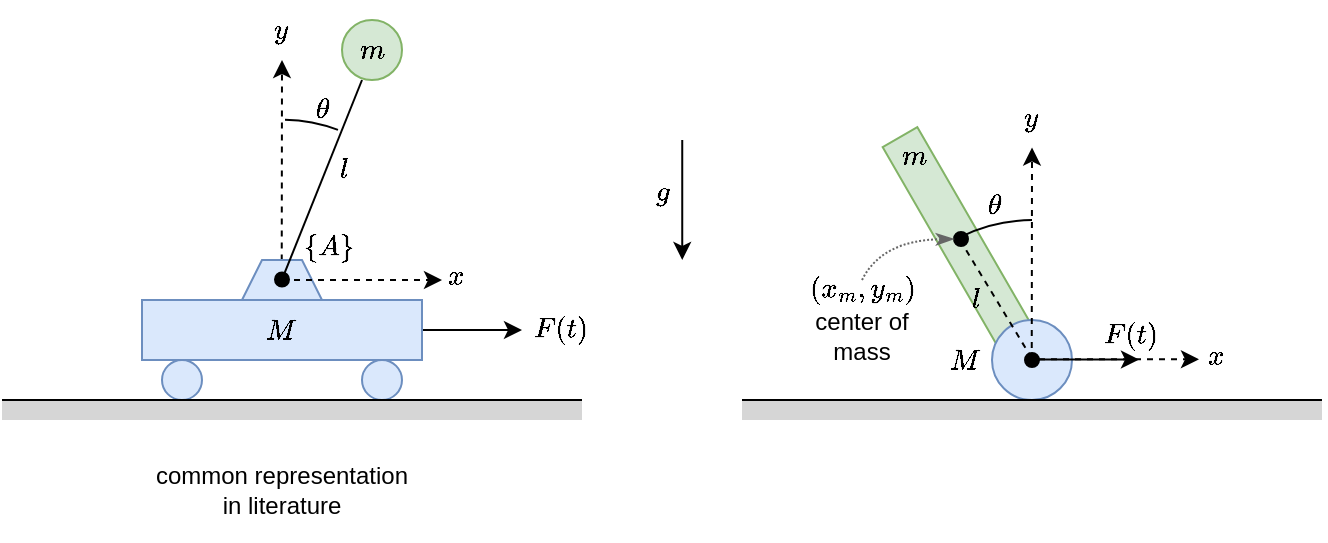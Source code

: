 <mxfile version="23.0.2" type="device">
  <diagram name="Page-1" id="zvhD-xHsuny9F1nKMRhX">
    <mxGraphModel dx="999" dy="687" grid="1" gridSize="10" guides="1" tooltips="1" connect="1" arrows="1" fold="1" page="1" pageScale="1" pageWidth="3300" pageHeight="2339" math="1" shadow="0">
      <root>
        <mxCell id="0" />
        <mxCell id="1" parent="0" />
        <mxCell id="y6lYEks_TAMUFrA0rhZs-35" value="\(\theta\)" style="text;html=1;strokeColor=none;fillColor=none;align=center;verticalAlign=middle;whiteSpace=wrap;rounded=0;" parent="1" vertex="1">
          <mxGeometry x="310" y="110" width="60" height="30" as="geometry" />
        </mxCell>
        <mxCell id="y6lYEks_TAMUFrA0rhZs-43" value="" style="rounded=0;whiteSpace=wrap;html=1;rotation=-30;fillColor=#d5e8d4;strokeColor=#82b366;" parent="1" vertex="1">
          <mxGeometry x="651.5" y="129.87" width="20" height="130" as="geometry" />
        </mxCell>
        <mxCell id="y6lYEks_TAMUFrA0rhZs-8" style="rounded=0;orthogonalLoop=1;jettySize=auto;html=1;exitX=1;exitY=0.5;exitDx=0;exitDy=0;" parent="1" source="y6lYEks_TAMUFrA0rhZs-2" edge="1">
          <mxGeometry relative="1" as="geometry">
            <mxPoint x="440" y="235" as="targetPoint" />
          </mxGeometry>
        </mxCell>
        <mxCell id="y6lYEks_TAMUFrA0rhZs-2" value="" style="rounded=0;whiteSpace=wrap;html=1;fillColor=#dae8fc;strokeColor=#6c8ebf;" parent="1" vertex="1">
          <mxGeometry x="250" y="220" width="140" height="30" as="geometry" />
        </mxCell>
        <mxCell id="y6lYEks_TAMUFrA0rhZs-3" value="" style="ellipse;whiteSpace=wrap;html=1;aspect=fixed;fillColor=#dae8fc;strokeColor=#6c8ebf;" parent="1" vertex="1">
          <mxGeometry x="260" y="250" width="20" height="20" as="geometry" />
        </mxCell>
        <mxCell id="y6lYEks_TAMUFrA0rhZs-4" value="" style="ellipse;whiteSpace=wrap;html=1;aspect=fixed;fillColor=#dae8fc;strokeColor=#6c8ebf;" parent="1" vertex="1">
          <mxGeometry x="360" y="250" width="20" height="20" as="geometry" />
        </mxCell>
        <mxCell id="y6lYEks_TAMUFrA0rhZs-5" value="\(M\)" style="text;html=1;strokeColor=none;fillColor=none;align=center;verticalAlign=middle;whiteSpace=wrap;rounded=0;" parent="1" vertex="1">
          <mxGeometry x="290" y="220" width="60" height="30" as="geometry" />
        </mxCell>
        <mxCell id="y6lYEks_TAMUFrA0rhZs-9" value="\(F(t)\)" style="text;html=1;strokeColor=none;fillColor=none;align=center;verticalAlign=middle;whiteSpace=wrap;rounded=0;" parent="1" vertex="1">
          <mxGeometry x="430" y="220" width="60" height="30" as="geometry" />
        </mxCell>
        <mxCell id="y6lYEks_TAMUFrA0rhZs-12" value="\(m\)" style="ellipse;whiteSpace=wrap;html=1;aspect=fixed;fillColor=#d5e8d4;strokeColor=#82b366;" parent="1" vertex="1">
          <mxGeometry x="350" y="80" width="30" height="30" as="geometry" />
        </mxCell>
        <mxCell id="y6lYEks_TAMUFrA0rhZs-13" value="" style="endArrow=classic;html=1;rounded=0;exitX=0.5;exitY=0;exitDx=0;exitDy=0;dashed=1;endFill=1;strokeWidth=1;" parent="1" edge="1">
          <mxGeometry width="50" height="50" relative="1" as="geometry">
            <mxPoint x="319.86" y="206.25" as="sourcePoint" />
            <mxPoint x="320" y="100" as="targetPoint" />
          </mxGeometry>
        </mxCell>
        <mxCell id="y6lYEks_TAMUFrA0rhZs-14" value="\(y\)" style="text;html=1;strokeColor=none;fillColor=none;align=center;verticalAlign=middle;whiteSpace=wrap;rounded=0;" parent="1" vertex="1">
          <mxGeometry x="289.99" y="70" width="60" height="30" as="geometry" />
        </mxCell>
        <mxCell id="y6lYEks_TAMUFrA0rhZs-23" value="\(l\)" style="text;html=1;strokeColor=none;fillColor=none;align=center;verticalAlign=middle;whiteSpace=wrap;rounded=0;" parent="1" vertex="1">
          <mxGeometry x="320.5" y="140" width="60" height="30" as="geometry" />
        </mxCell>
        <mxCell id="y6lYEks_TAMUFrA0rhZs-29" value="" style="shape=trapezoid;perimeter=trapezoidPerimeter;whiteSpace=wrap;html=1;fixedSize=1;size=10;fillColor=#dae8fc;strokeColor=#6c8ebf;" parent="1" vertex="1">
          <mxGeometry x="300" y="200" width="40" height="20" as="geometry" />
        </mxCell>
        <mxCell id="y6lYEks_TAMUFrA0rhZs-30" value="" style="ellipse;whiteSpace=wrap;html=1;aspect=fixed;" parent="1" vertex="1">
          <mxGeometry x="316.5" y="206.25" width="7" height="7" as="geometry" />
        </mxCell>
        <mxCell id="y6lYEks_TAMUFrA0rhZs-25" value="\(\{A\}\)" style="text;html=1;align=center;verticalAlign=middle;resizable=0;points=[];autosize=1;strokeColor=none;fillColor=none;" parent="1" vertex="1">
          <mxGeometry x="313" y="179" width="60" height="30" as="geometry" />
        </mxCell>
        <mxCell id="y6lYEks_TAMUFrA0rhZs-11" value="" style="endArrow=none;html=1;rounded=0;startArrow=oval;startFill=1;" parent="1" edge="1">
          <mxGeometry width="50" height="50" relative="1" as="geometry">
            <mxPoint x="320" y="209.75" as="sourcePoint" />
            <mxPoint x="360" y="110" as="targetPoint" />
          </mxGeometry>
        </mxCell>
        <mxCell id="y6lYEks_TAMUFrA0rhZs-34" value="" style="verticalLabelPosition=bottom;verticalAlign=top;html=1;shape=mxgraph.basic.arc;startAngle=0.003;endAngle=0.057;perimeterSpacing=0;" parent="1" vertex="1">
          <mxGeometry x="240.12" y="129.87" width="159.75" height="159.75" as="geometry" />
        </mxCell>
        <mxCell id="y6lYEks_TAMUFrA0rhZs-38" value="" style="endArrow=classic;html=1;rounded=0;" parent="1" edge="1">
          <mxGeometry width="50" height="50" relative="1" as="geometry">
            <mxPoint x="520.12" y="140" as="sourcePoint" />
            <mxPoint x="520.12" y="200" as="targetPoint" />
          </mxGeometry>
        </mxCell>
        <mxCell id="y6lYEks_TAMUFrA0rhZs-39" value="\(g\)" style="text;html=1;strokeColor=none;fillColor=none;align=center;verticalAlign=middle;whiteSpace=wrap;rounded=0;" parent="1" vertex="1">
          <mxGeometry x="480" y="150.87" width="60" height="30" as="geometry" />
        </mxCell>
        <mxCell id="y6lYEks_TAMUFrA0rhZs-41" value="common representation in literature" style="text;html=1;strokeColor=none;fillColor=none;align=center;verticalAlign=middle;whiteSpace=wrap;rounded=0;" parent="1" vertex="1">
          <mxGeometry x="250" y="300" width="140" height="30" as="geometry" />
        </mxCell>
        <mxCell id="y6lYEks_TAMUFrA0rhZs-42" value="" style="ellipse;whiteSpace=wrap;html=1;aspect=fixed;fillColor=#dae8fc;strokeColor=#6c8ebf;" parent="1" vertex="1">
          <mxGeometry x="675" y="230" width="40" height="40" as="geometry" />
        </mxCell>
        <mxCell id="y6lYEks_TAMUFrA0rhZs-44" value="" style="ellipse;whiteSpace=wrap;html=1;aspect=fixed;fillColor=#000000;" parent="1" vertex="1">
          <mxGeometry x="691.5" y="246.5" width="7" height="7" as="geometry" />
        </mxCell>
        <mxCell id="y6lYEks_TAMUFrA0rhZs-47" value="" style="endArrow=classic;html=1;rounded=0;exitX=0.5;exitY=0;exitDx=0;exitDy=0;dashed=1;endFill=1;strokeWidth=1;" parent="1" edge="1">
          <mxGeometry width="50" height="50" relative="1" as="geometry">
            <mxPoint x="694.87" y="250" as="sourcePoint" />
            <mxPoint x="695.01" y="143.75" as="targetPoint" />
          </mxGeometry>
        </mxCell>
        <mxCell id="y6lYEks_TAMUFrA0rhZs-48" value="\(y\)" style="text;html=1;strokeColor=none;fillColor=none;align=center;verticalAlign=middle;whiteSpace=wrap;rounded=0;" parent="1" vertex="1">
          <mxGeometry x="665" y="113.75" width="60" height="30" as="geometry" />
        </mxCell>
        <mxCell id="y6lYEks_TAMUFrA0rhZs-49" value="\(M\)" style="text;html=1;strokeColor=none;fillColor=none;align=center;verticalAlign=middle;whiteSpace=wrap;rounded=0;" parent="1" vertex="1">
          <mxGeometry x="631.5" y="235" width="60" height="30" as="geometry" />
        </mxCell>
        <mxCell id="y6lYEks_TAMUFrA0rhZs-51" value="\(x\)" style="text;html=1;strokeColor=none;fillColor=none;align=center;verticalAlign=middle;whiteSpace=wrap;rounded=0;" parent="1" vertex="1">
          <mxGeometry x="377" y="193" width="60" height="30" as="geometry" />
        </mxCell>
        <mxCell id="y6lYEks_TAMUFrA0rhZs-52" value="" style="endArrow=classic;html=1;rounded=0;dashed=1;endFill=1;strokeWidth=1;" parent="1" edge="1">
          <mxGeometry width="50" height="50" relative="1" as="geometry">
            <mxPoint x="320" y="210" as="sourcePoint" />
            <mxPoint x="400" y="210" as="targetPoint" />
          </mxGeometry>
        </mxCell>
        <mxCell id="y6lYEks_TAMUFrA0rhZs-53" value="\(x\)" style="text;html=1;strokeColor=none;fillColor=none;align=center;verticalAlign=middle;whiteSpace=wrap;rounded=0;" parent="1" vertex="1">
          <mxGeometry x="757" y="233" width="60" height="30" as="geometry" />
        </mxCell>
        <mxCell id="y6lYEks_TAMUFrA0rhZs-54" value="" style="endArrow=classic;html=1;rounded=0;dashed=1;endFill=1;strokeWidth=1;" parent="1" edge="1">
          <mxGeometry width="50" height="50" relative="1" as="geometry">
            <mxPoint x="698.5" y="249.64" as="sourcePoint" />
            <mxPoint x="778.5" y="249.64" as="targetPoint" />
          </mxGeometry>
        </mxCell>
        <mxCell id="y6lYEks_TAMUFrA0rhZs-55" value="\(\theta\)" style="text;html=1;strokeColor=none;fillColor=none;align=center;verticalAlign=middle;whiteSpace=wrap;rounded=0;" parent="1" vertex="1">
          <mxGeometry x="646" y="158" width="60" height="30" as="geometry" />
        </mxCell>
        <mxCell id="y6lYEks_TAMUFrA0rhZs-56" value="" style="verticalLabelPosition=bottom;verticalAlign=top;html=1;shape=mxgraph.basic.arc;startAngle=0.927;endAngle=0;perimeterSpacing=0;" parent="1" vertex="1">
          <mxGeometry x="615.12" y="180.06" width="159.75" height="159.75" as="geometry" />
        </mxCell>
        <mxCell id="y6lYEks_TAMUFrA0rhZs-58" value="" style="endArrow=none;html=1;rounded=0;dashed=1;endFill=0;" parent="1" edge="1">
          <mxGeometry width="50" height="50" relative="1" as="geometry">
            <mxPoint x="694.8" y="249" as="sourcePoint" />
            <mxPoint x="659" y="190" as="targetPoint" />
          </mxGeometry>
        </mxCell>
        <mxCell id="y6lYEks_TAMUFrA0rhZs-59" value="" style="ellipse;whiteSpace=wrap;html=1;aspect=fixed;fillColor=#000000;" parent="1" vertex="1">
          <mxGeometry x="656" y="186" width="7" height="7" as="geometry" />
        </mxCell>
        <mxCell id="y6lYEks_TAMUFrA0rhZs-60" value="\(m\)" style="text;html=1;align=center;verticalAlign=middle;resizable=0;points=[];autosize=1;strokeColor=none;fillColor=none;" parent="1" vertex="1">
          <mxGeometry x="611" y="133" width="50" height="30" as="geometry" />
        </mxCell>
        <mxCell id="y6lYEks_TAMUFrA0rhZs-61" value="\(l\)" style="text;html=1;strokeColor=none;fillColor=none;align=center;verticalAlign=middle;whiteSpace=wrap;rounded=0;" parent="1" vertex="1">
          <mxGeometry x="660.12" y="209" width="14.88" height="21" as="geometry" />
        </mxCell>
        <mxCell id="y6lYEks_TAMUFrA0rhZs-67" value="" style="group" parent="1" vertex="1" connectable="0">
          <mxGeometry x="180" y="270" width="290" height="10" as="geometry" />
        </mxCell>
        <mxCell id="y6lYEks_TAMUFrA0rhZs-65" value="" style="rounded=0;whiteSpace=wrap;html=1;gradientColor=none;gradientDirection=north;strokeColor=none;fillColor=#d6d6d6;shadow=0;fillStyle=solid;perimeterSpacing=1;" parent="y6lYEks_TAMUFrA0rhZs-67" vertex="1">
          <mxGeometry width="290" height="10" as="geometry" />
        </mxCell>
        <mxCell id="y6lYEks_TAMUFrA0rhZs-66" value="" style="endArrow=none;html=1;rounded=0;" parent="y6lYEks_TAMUFrA0rhZs-67" edge="1">
          <mxGeometry width="50" height="50" relative="1" as="geometry">
            <mxPoint x="0.01" as="sourcePoint" />
            <mxPoint x="290" as="targetPoint" />
          </mxGeometry>
        </mxCell>
        <mxCell id="y6lYEks_TAMUFrA0rhZs-68" value="" style="group" parent="1" vertex="1" connectable="0">
          <mxGeometry x="549.99" y="270" width="290" height="10" as="geometry" />
        </mxCell>
        <mxCell id="y6lYEks_TAMUFrA0rhZs-63" value="" style="rounded=0;whiteSpace=wrap;html=1;gradientColor=none;gradientDirection=north;strokeColor=none;fillColor=#d6d6d6;shadow=0;fillStyle=solid;perimeterSpacing=1;" parent="y6lYEks_TAMUFrA0rhZs-68" vertex="1">
          <mxGeometry width="290" height="10" as="geometry" />
        </mxCell>
        <mxCell id="y6lYEks_TAMUFrA0rhZs-64" value="" style="endArrow=none;html=1;rounded=0;" parent="y6lYEks_TAMUFrA0rhZs-68" edge="1">
          <mxGeometry width="50" height="50" relative="1" as="geometry">
            <mxPoint x="0.01" as="sourcePoint" />
            <mxPoint x="290" as="targetPoint" />
          </mxGeometry>
        </mxCell>
        <mxCell id="y6lYEks_TAMUFrA0rhZs-69" value="\((x_m,y_m)\)" style="text;html=1;strokeColor=none;fillColor=none;align=center;verticalAlign=middle;whiteSpace=wrap;rounded=0;" parent="1" vertex="1">
          <mxGeometry x="580" y="210" width="60" height="10" as="geometry" />
        </mxCell>
        <mxCell id="y6lYEks_TAMUFrA0rhZs-70" value="" style="curved=1;endArrow=classicThin;html=1;rounded=0;dashed=1;dashPattern=1 1;exitX=0.5;exitY=0;exitDx=0;exitDy=0;entryX=0;entryY=0.5;entryDx=0;entryDy=0;endFill=1;fillColor=#f5f5f5;strokeColor=#666666;" parent="1" source="y6lYEks_TAMUFrA0rhZs-69" target="y6lYEks_TAMUFrA0rhZs-59" edge="1">
          <mxGeometry width="50" height="50" relative="1" as="geometry">
            <mxPoint x="580" y="170" as="sourcePoint" />
            <mxPoint x="630" y="120" as="targetPoint" />
            <Array as="points">
              <mxPoint x="620" y="190" />
            </Array>
          </mxGeometry>
        </mxCell>
        <mxCell id="y6lYEks_TAMUFrA0rhZs-71" value="center of mass" style="text;html=1;strokeColor=none;fillColor=none;align=center;verticalAlign=middle;whiteSpace=wrap;rounded=0;" parent="1" vertex="1">
          <mxGeometry x="580" y="223" width="60" height="30" as="geometry" />
        </mxCell>
        <mxCell id="y6lYEks_TAMUFrA0rhZs-73" style="rounded=0;orthogonalLoop=1;jettySize=auto;html=1;exitX=1;exitY=0.5;exitDx=0;exitDy=0;" parent="1" edge="1">
          <mxGeometry relative="1" as="geometry">
            <mxPoint x="748.5" y="249.75" as="targetPoint" />
            <mxPoint x="698.5" y="249.75" as="sourcePoint" />
          </mxGeometry>
        </mxCell>
        <mxCell id="y6lYEks_TAMUFrA0rhZs-74" value="\(F(t)\)" style="text;html=1;strokeColor=none;fillColor=none;align=center;verticalAlign=middle;whiteSpace=wrap;rounded=0;" parent="1" vertex="1">
          <mxGeometry x="715" y="223" width="60" height="30" as="geometry" />
        </mxCell>
      </root>
    </mxGraphModel>
  </diagram>
</mxfile>
